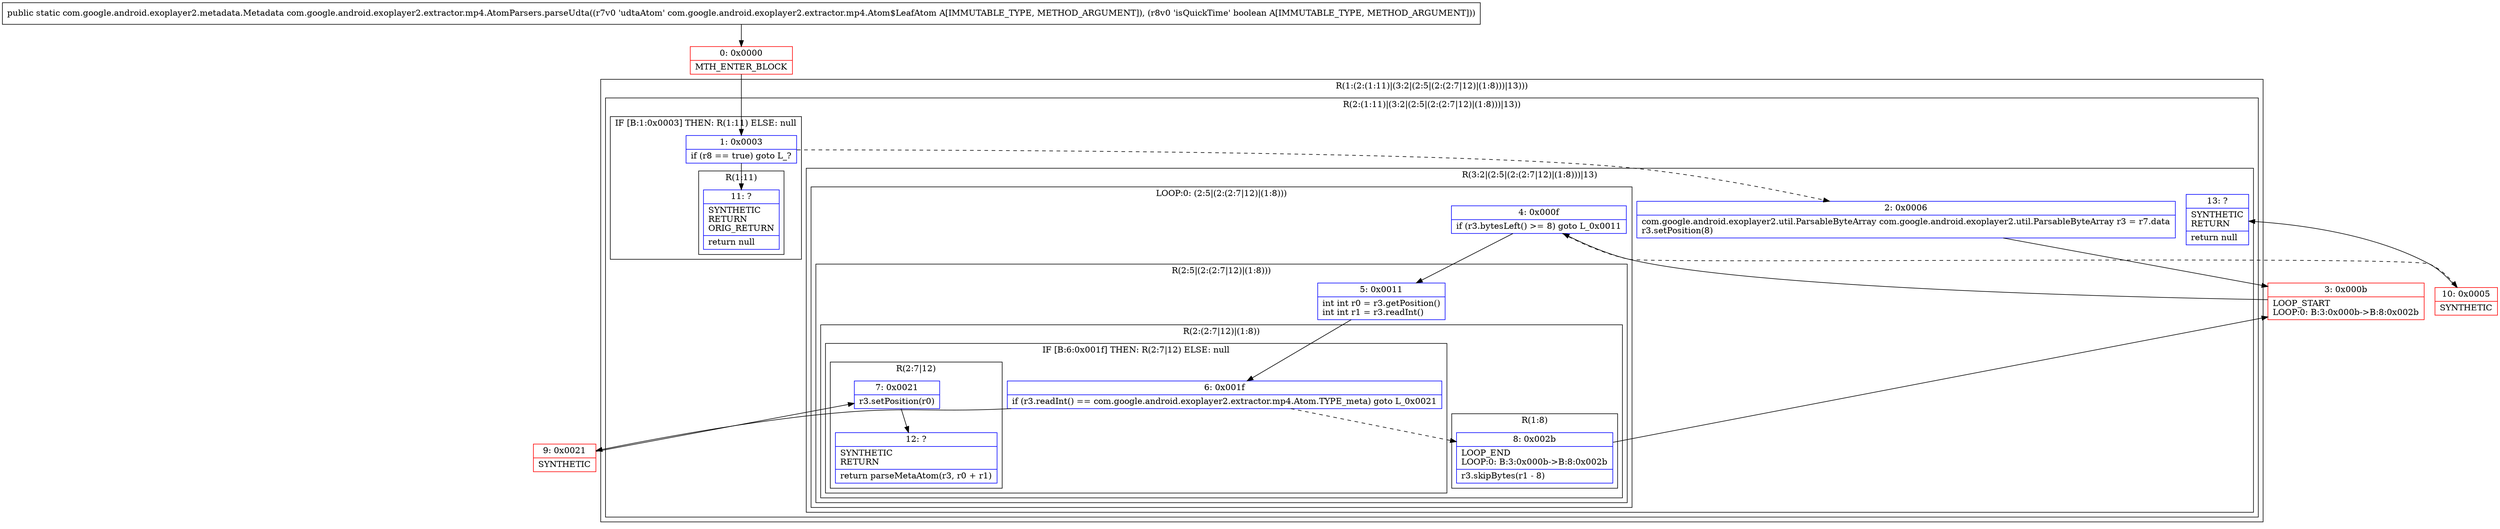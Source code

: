 digraph "CFG forcom.google.android.exoplayer2.extractor.mp4.AtomParsers.parseUdta(Lcom\/google\/android\/exoplayer2\/extractor\/mp4\/Atom$LeafAtom;Z)Lcom\/google\/android\/exoplayer2\/metadata\/Metadata;" {
subgraph cluster_Region_1540285648 {
label = "R(1:(2:(1:11)|(3:2|(2:5|(2:(2:7|12)|(1:8)))|13)))";
node [shape=record,color=blue];
subgraph cluster_Region_2002431789 {
label = "R(2:(1:11)|(3:2|(2:5|(2:(2:7|12)|(1:8)))|13))";
node [shape=record,color=blue];
subgraph cluster_IfRegion_1227233085 {
label = "IF [B:1:0x0003] THEN: R(1:11) ELSE: null";
node [shape=record,color=blue];
Node_1 [shape=record,label="{1\:\ 0x0003|if (r8 == true) goto L_?\l}"];
subgraph cluster_Region_1022361295 {
label = "R(1:11)";
node [shape=record,color=blue];
Node_11 [shape=record,label="{11\:\ ?|SYNTHETIC\lRETURN\lORIG_RETURN\l|return null\l}"];
}
}
subgraph cluster_Region_1538749977 {
label = "R(3:2|(2:5|(2:(2:7|12)|(1:8)))|13)";
node [shape=record,color=blue];
Node_2 [shape=record,label="{2\:\ 0x0006|com.google.android.exoplayer2.util.ParsableByteArray com.google.android.exoplayer2.util.ParsableByteArray r3 = r7.data\lr3.setPosition(8)\l}"];
subgraph cluster_LoopRegion_594293457 {
label = "LOOP:0: (2:5|(2:(2:7|12)|(1:8)))";
node [shape=record,color=blue];
Node_4 [shape=record,label="{4\:\ 0x000f|if (r3.bytesLeft() \>= 8) goto L_0x0011\l}"];
subgraph cluster_Region_1284685724 {
label = "R(2:5|(2:(2:7|12)|(1:8)))";
node [shape=record,color=blue];
Node_5 [shape=record,label="{5\:\ 0x0011|int int r0 = r3.getPosition()\lint int r1 = r3.readInt()\l}"];
subgraph cluster_Region_279672294 {
label = "R(2:(2:7|12)|(1:8))";
node [shape=record,color=blue];
subgraph cluster_IfRegion_916119460 {
label = "IF [B:6:0x001f] THEN: R(2:7|12) ELSE: null";
node [shape=record,color=blue];
Node_6 [shape=record,label="{6\:\ 0x001f|if (r3.readInt() == com.google.android.exoplayer2.extractor.mp4.Atom.TYPE_meta) goto L_0x0021\l}"];
subgraph cluster_Region_1459445968 {
label = "R(2:7|12)";
node [shape=record,color=blue];
Node_7 [shape=record,label="{7\:\ 0x0021|r3.setPosition(r0)\l}"];
Node_12 [shape=record,label="{12\:\ ?|SYNTHETIC\lRETURN\l|return parseMetaAtom(r3, r0 + r1)\l}"];
}
}
subgraph cluster_Region_340077156 {
label = "R(1:8)";
node [shape=record,color=blue];
Node_8 [shape=record,label="{8\:\ 0x002b|LOOP_END\lLOOP:0: B:3:0x000b\-\>B:8:0x002b\l|r3.skipBytes(r1 \- 8)\l}"];
}
}
}
}
Node_13 [shape=record,label="{13\:\ ?|SYNTHETIC\lRETURN\l|return null\l}"];
}
}
}
Node_0 [shape=record,color=red,label="{0\:\ 0x0000|MTH_ENTER_BLOCK\l}"];
Node_3 [shape=record,color=red,label="{3\:\ 0x000b|LOOP_START\lLOOP:0: B:3:0x000b\-\>B:8:0x002b\l}"];
Node_9 [shape=record,color=red,label="{9\:\ 0x0021|SYNTHETIC\l}"];
Node_10 [shape=record,color=red,label="{10\:\ 0x0005|SYNTHETIC\l}"];
MethodNode[shape=record,label="{public static com.google.android.exoplayer2.metadata.Metadata com.google.android.exoplayer2.extractor.mp4.AtomParsers.parseUdta((r7v0 'udtaAtom' com.google.android.exoplayer2.extractor.mp4.Atom$LeafAtom A[IMMUTABLE_TYPE, METHOD_ARGUMENT]), (r8v0 'isQuickTime' boolean A[IMMUTABLE_TYPE, METHOD_ARGUMENT])) }"];
MethodNode -> Node_0;
Node_1 -> Node_2[style=dashed];
Node_1 -> Node_11;
Node_2 -> Node_3;
Node_4 -> Node_5;
Node_4 -> Node_10[style=dashed];
Node_5 -> Node_6;
Node_6 -> Node_8[style=dashed];
Node_6 -> Node_9;
Node_7 -> Node_12;
Node_8 -> Node_3;
Node_0 -> Node_1;
Node_3 -> Node_4;
Node_9 -> Node_7;
Node_10 -> Node_13;
}

